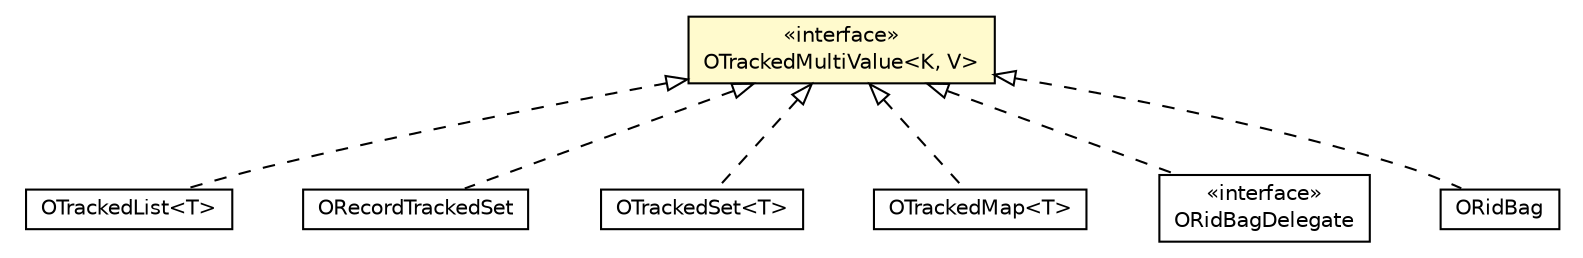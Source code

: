 #!/usr/local/bin/dot
#
# Class diagram 
# Generated by UMLGraph version R5_6-24-gf6e263 (http://www.umlgraph.org/)
#

digraph G {
	edge [fontname="Helvetica",fontsize=10,labelfontname="Helvetica",labelfontsize=10];
	node [fontname="Helvetica",fontsize=10,shape=plaintext];
	nodesep=0.25;
	ranksep=0.5;
	// com.orientechnologies.orient.core.db.record.OTrackedList<T>
	c7198578 [label=<<table title="com.orientechnologies.orient.core.db.record.OTrackedList" border="0" cellborder="1" cellspacing="0" cellpadding="2" port="p" href="./OTrackedList.html">
		<tr><td><table border="0" cellspacing="0" cellpadding="1">
<tr><td align="center" balign="center"> OTrackedList&lt;T&gt; </td></tr>
		</table></td></tr>
		</table>>, URL="./OTrackedList.html", fontname="Helvetica", fontcolor="black", fontsize=10.0];
	// com.orientechnologies.orient.core.db.record.ORecordTrackedSet
	c7198581 [label=<<table title="com.orientechnologies.orient.core.db.record.ORecordTrackedSet" border="0" cellborder="1" cellspacing="0" cellpadding="2" port="p" href="./ORecordTrackedSet.html">
		<tr><td><table border="0" cellspacing="0" cellpadding="1">
<tr><td align="center" balign="center"> ORecordTrackedSet </td></tr>
		</table></td></tr>
		</table>>, URL="./ORecordTrackedSet.html", fontname="Helvetica", fontcolor="black", fontsize=10.0];
	// com.orientechnologies.orient.core.db.record.OTrackedMultiValue<K, V>
	c7198596 [label=<<table title="com.orientechnologies.orient.core.db.record.OTrackedMultiValue" border="0" cellborder="1" cellspacing="0" cellpadding="2" port="p" bgcolor="lemonChiffon" href="./OTrackedMultiValue.html">
		<tr><td><table border="0" cellspacing="0" cellpadding="1">
<tr><td align="center" balign="center"> &#171;interface&#187; </td></tr>
<tr><td align="center" balign="center"> OTrackedMultiValue&lt;K, V&gt; </td></tr>
		</table></td></tr>
		</table>>, URL="./OTrackedMultiValue.html", fontname="Helvetica", fontcolor="black", fontsize=10.0];
	// com.orientechnologies.orient.core.db.record.OTrackedSet<T>
	c7198598 [label=<<table title="com.orientechnologies.orient.core.db.record.OTrackedSet" border="0" cellborder="1" cellspacing="0" cellpadding="2" port="p" href="./OTrackedSet.html">
		<tr><td><table border="0" cellspacing="0" cellpadding="1">
<tr><td align="center" balign="center"> OTrackedSet&lt;T&gt; </td></tr>
		</table></td></tr>
		</table>>, URL="./OTrackedSet.html", fontname="Helvetica", fontcolor="black", fontsize=10.0];
	// com.orientechnologies.orient.core.db.record.OTrackedMap<T>
	c7198603 [label=<<table title="com.orientechnologies.orient.core.db.record.OTrackedMap" border="0" cellborder="1" cellspacing="0" cellpadding="2" port="p" href="./OTrackedMap.html">
		<tr><td><table border="0" cellspacing="0" cellpadding="1">
<tr><td align="center" balign="center"> OTrackedMap&lt;T&gt; </td></tr>
		</table></td></tr>
		</table>>, URL="./OTrackedMap.html", fontname="Helvetica", fontcolor="black", fontsize=10.0];
	// com.orientechnologies.orient.core.db.record.ridbag.ORidBagDelegate
	c7198610 [label=<<table title="com.orientechnologies.orient.core.db.record.ridbag.ORidBagDelegate" border="0" cellborder="1" cellspacing="0" cellpadding="2" port="p" href="./ridbag/ORidBagDelegate.html">
		<tr><td><table border="0" cellspacing="0" cellpadding="1">
<tr><td align="center" balign="center"> &#171;interface&#187; </td></tr>
<tr><td align="center" balign="center"> ORidBagDelegate </td></tr>
		</table></td></tr>
		</table>>, URL="./ridbag/ORidBagDelegate.html", fontname="Helvetica", fontcolor="black", fontsize=10.0];
	// com.orientechnologies.orient.core.db.record.ridbag.ORidBag
	c7198611 [label=<<table title="com.orientechnologies.orient.core.db.record.ridbag.ORidBag" border="0" cellborder="1" cellspacing="0" cellpadding="2" port="p" href="./ridbag/ORidBag.html">
		<tr><td><table border="0" cellspacing="0" cellpadding="1">
<tr><td align="center" balign="center"> ORidBag </td></tr>
		</table></td></tr>
		</table>>, URL="./ridbag/ORidBag.html", fontname="Helvetica", fontcolor="black", fontsize=10.0];
	//com.orientechnologies.orient.core.db.record.OTrackedList<T> implements com.orientechnologies.orient.core.db.record.OTrackedMultiValue<K, V>
	c7198596:p -> c7198578:p [dir=back,arrowtail=empty,style=dashed];
	//com.orientechnologies.orient.core.db.record.ORecordTrackedSet implements com.orientechnologies.orient.core.db.record.OTrackedMultiValue<K, V>
	c7198596:p -> c7198581:p [dir=back,arrowtail=empty,style=dashed];
	//com.orientechnologies.orient.core.db.record.OTrackedSet<T> implements com.orientechnologies.orient.core.db.record.OTrackedMultiValue<K, V>
	c7198596:p -> c7198598:p [dir=back,arrowtail=empty,style=dashed];
	//com.orientechnologies.orient.core.db.record.OTrackedMap<T> implements com.orientechnologies.orient.core.db.record.OTrackedMultiValue<K, V>
	c7198596:p -> c7198603:p [dir=back,arrowtail=empty,style=dashed];
	//com.orientechnologies.orient.core.db.record.ridbag.ORidBagDelegate implements com.orientechnologies.orient.core.db.record.OTrackedMultiValue<K, V>
	c7198596:p -> c7198610:p [dir=back,arrowtail=empty,style=dashed];
	//com.orientechnologies.orient.core.db.record.ridbag.ORidBag implements com.orientechnologies.orient.core.db.record.OTrackedMultiValue<K, V>
	c7198596:p -> c7198611:p [dir=back,arrowtail=empty,style=dashed];
}

